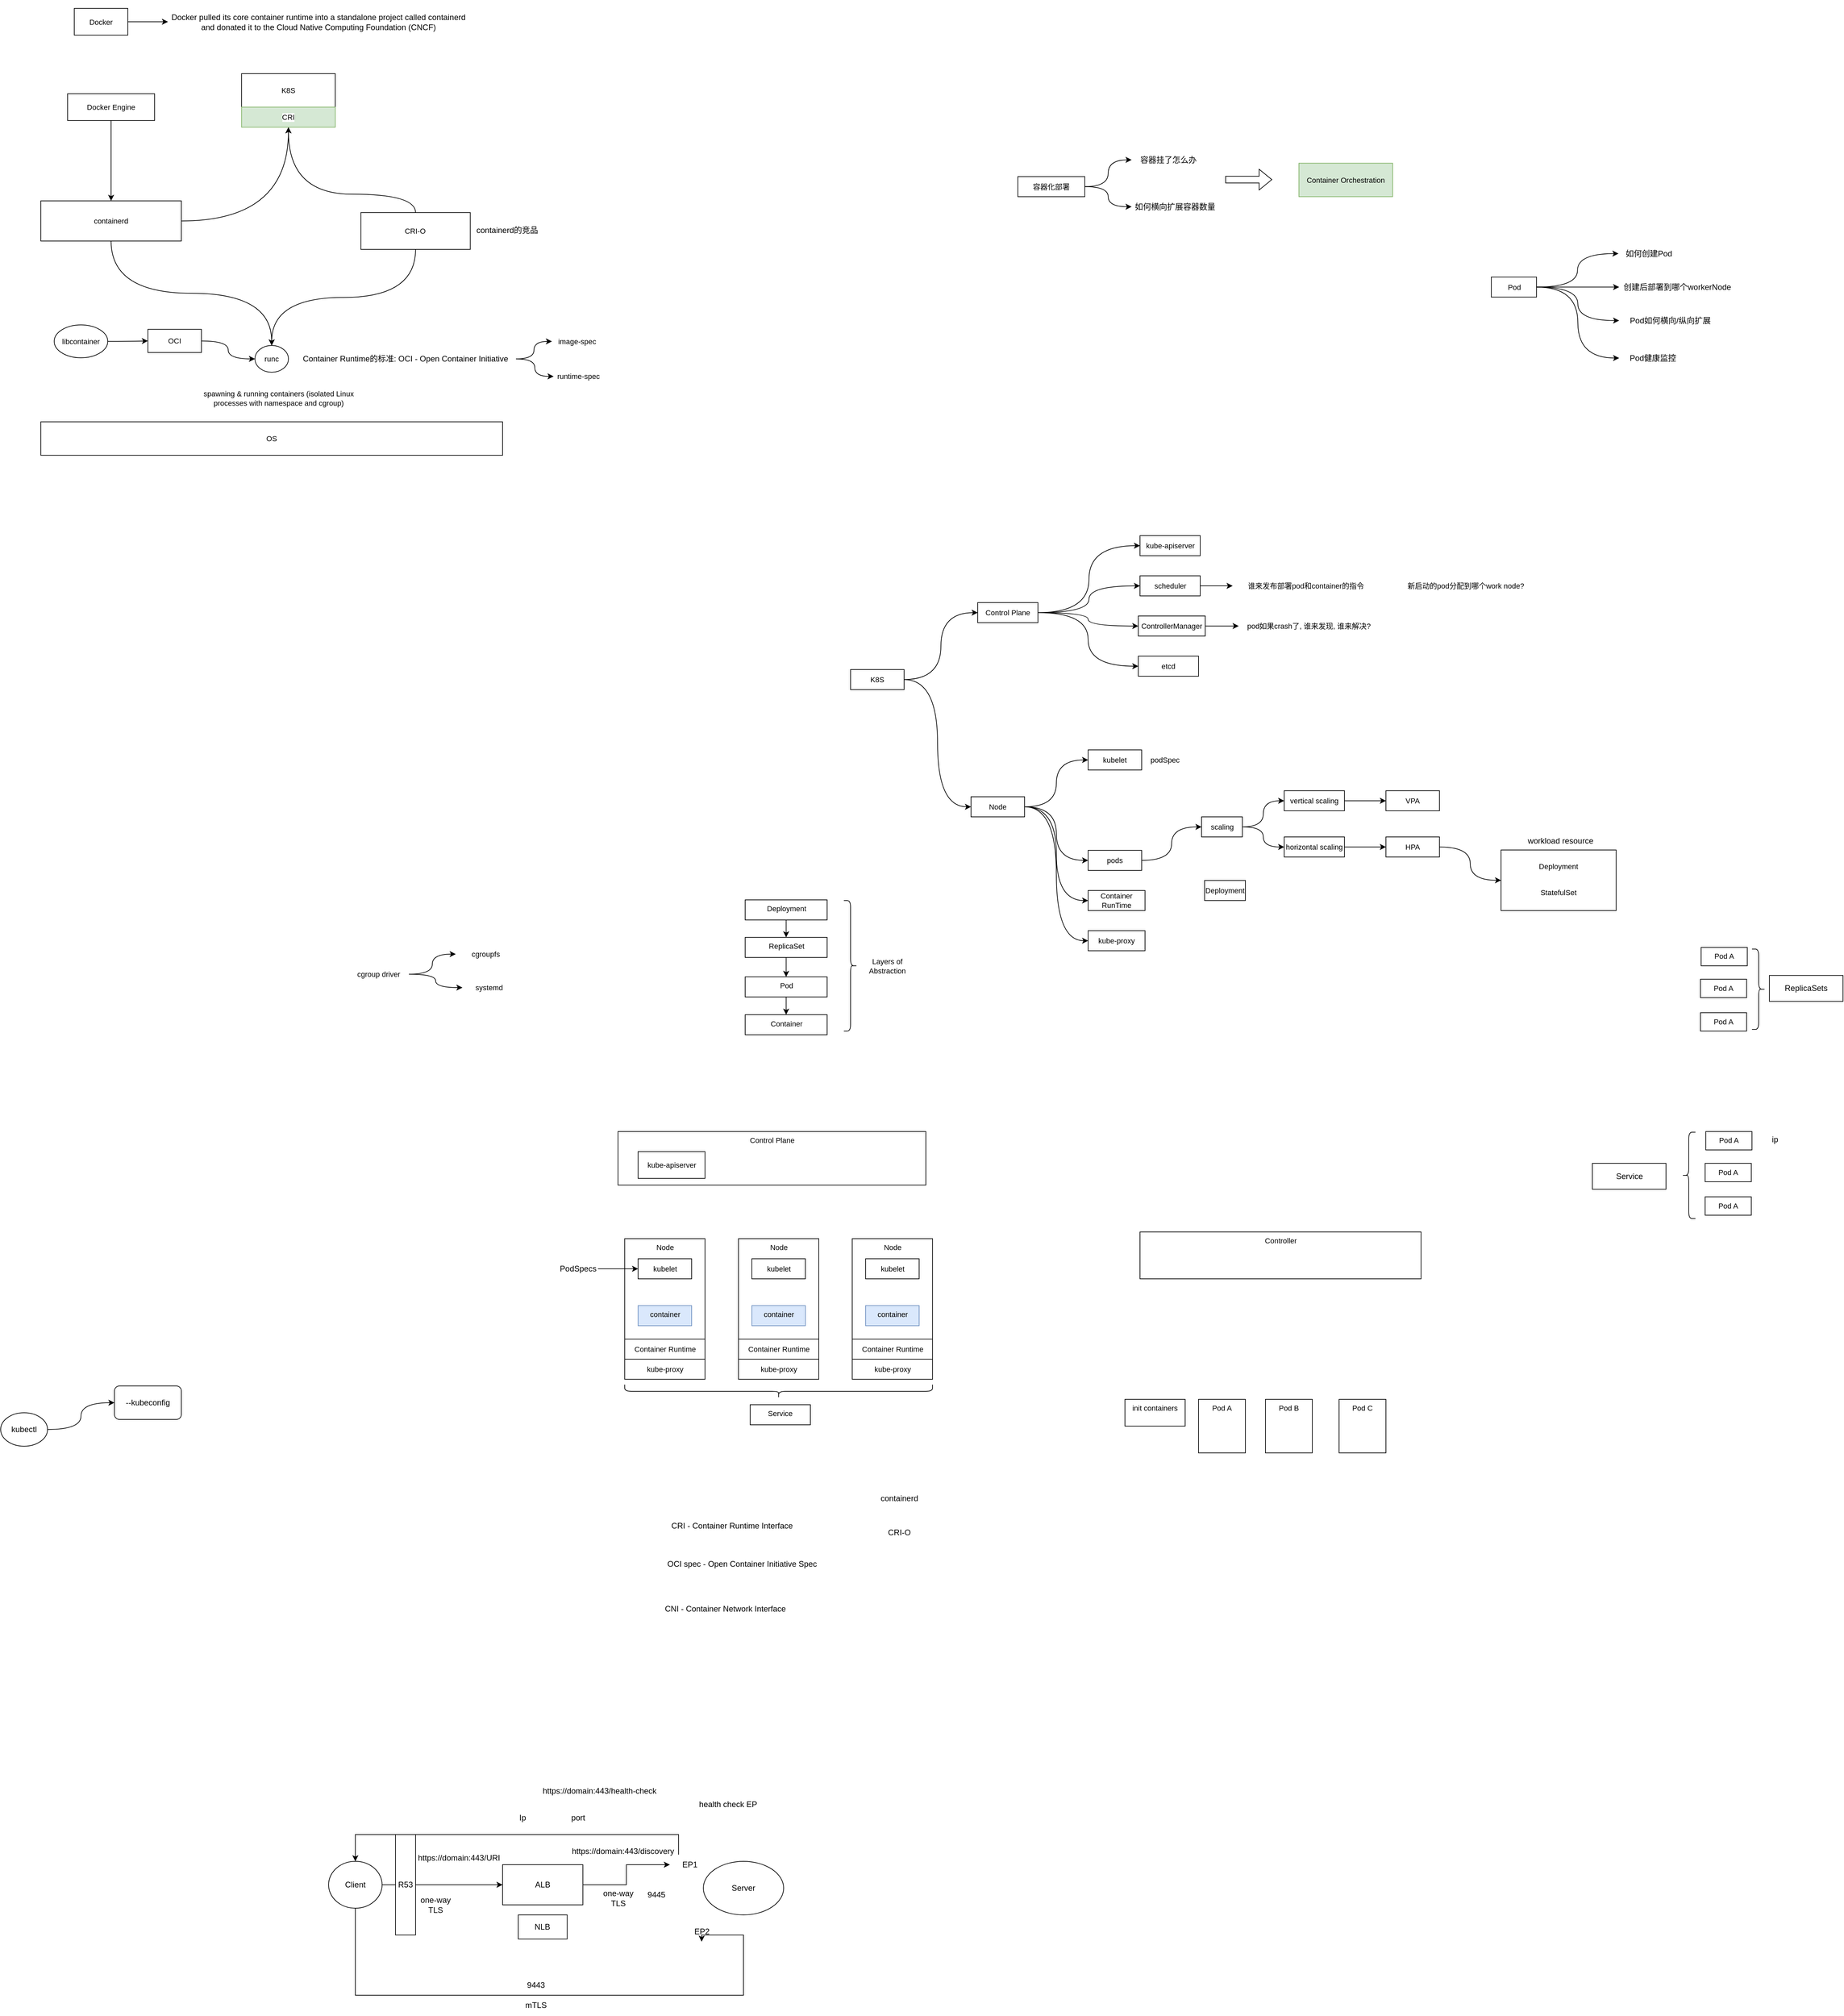 <mxfile version="24.4.3" type="github">
  <diagram name="Page-1" id="AK-chcKiaeIvA2-BQHq4">
    <mxGraphModel dx="2069" dy="3123" grid="1" gridSize="10" guides="1" tooltips="1" connect="1" arrows="1" fold="1" page="1" pageScale="1" pageWidth="827" pageHeight="1169" math="0" shadow="0">
      <root>
        <mxCell id="0" />
        <mxCell id="1" parent="0" />
        <mxCell id="nzS7jhB4_X8ucjwfTYl9-30" value="" style="rounded=0;whiteSpace=wrap;html=1;" parent="1" vertex="1">
          <mxGeometry x="1482" y="99.5" width="172" height="90.5" as="geometry" />
        </mxCell>
        <mxCell id="qf9HLW5Rsi24P6biFxiw-1" value="Control Plane" style="rounded=0;whiteSpace=wrap;html=1;fontSize=11;verticalAlign=top;" parent="1" vertex="1">
          <mxGeometry x="162.5" y="520" width="460" height="80" as="geometry" />
        </mxCell>
        <mxCell id="qf9HLW5Rsi24P6biFxiw-2" value="Node" style="rounded=0;whiteSpace=wrap;html=1;verticalAlign=top;fontSize=11;" parent="1" vertex="1">
          <mxGeometry x="172.5" y="680" width="120" height="180" as="geometry" />
        </mxCell>
        <mxCell id="qf9HLW5Rsi24P6biFxiw-3" value="Node" style="rounded=0;whiteSpace=wrap;html=1;verticalAlign=top;fontSize=11;" parent="1" vertex="1">
          <mxGeometry x="342.5" y="680" width="120" height="180" as="geometry" />
        </mxCell>
        <mxCell id="qf9HLW5Rsi24P6biFxiw-4" value="Node" style="rounded=0;whiteSpace=wrap;html=1;verticalAlign=top;fontSize=11;" parent="1" vertex="1">
          <mxGeometry x="512.5" y="680" width="120" height="180" as="geometry" />
        </mxCell>
        <mxCell id="qf9HLW5Rsi24P6biFxiw-6" value="kubelet" style="rounded=0;whiteSpace=wrap;html=1;fontSize=11;" parent="1" vertex="1">
          <mxGeometry x="362.5" y="710" width="80" height="30" as="geometry" />
        </mxCell>
        <mxCell id="qf9HLW5Rsi24P6biFxiw-7" value="kubelet" style="rounded=0;whiteSpace=wrap;html=1;fontSize=11;" parent="1" vertex="1">
          <mxGeometry x="192.5" y="710" width="80" height="30" as="geometry" />
        </mxCell>
        <mxCell id="qf9HLW5Rsi24P6biFxiw-8" value="kubelet" style="rounded=0;whiteSpace=wrap;html=1;fontSize=11;" parent="1" vertex="1">
          <mxGeometry x="532.5" y="710" width="80" height="30" as="geometry" />
        </mxCell>
        <mxCell id="qf9HLW5Rsi24P6biFxiw-9" value="Container Runtime" style="rounded=0;whiteSpace=wrap;html=1;fontSize=11;" parent="1" vertex="1">
          <mxGeometry x="172.5" y="830" width="120" height="30" as="geometry" />
        </mxCell>
        <mxCell id="qf9HLW5Rsi24P6biFxiw-10" value="Container Runtime" style="rounded=0;whiteSpace=wrap;html=1;fontSize=11;" parent="1" vertex="1">
          <mxGeometry x="342.5" y="830" width="120" height="30" as="geometry" />
        </mxCell>
        <mxCell id="qf9HLW5Rsi24P6biFxiw-11" value="Container Runtime" style="rounded=0;whiteSpace=wrap;html=1;fontSize=11;" parent="1" vertex="1">
          <mxGeometry x="512.5" y="830" width="120" height="30" as="geometry" />
        </mxCell>
        <mxCell id="qf9HLW5Rsi24P6biFxiw-12" value="kube-proxy" style="rounded=0;whiteSpace=wrap;html=1;fontSize=11;" parent="1" vertex="1">
          <mxGeometry x="172.5" y="860" width="120" height="30" as="geometry" />
        </mxCell>
        <mxCell id="an2eaPxPIKIlCE3A4yRe-1" value="Pod A" style="rounded=0;whiteSpace=wrap;html=1;verticalAlign=top;fontSize=11;" parent="1" vertex="1">
          <mxGeometry x="1030" y="920" width="70" height="80" as="geometry" />
        </mxCell>
        <mxCell id="an2eaPxPIKIlCE3A4yRe-2" value="kube-apiserver" style="rounded=0;whiteSpace=wrap;html=1;verticalAlign=middle;fontSize=11;" parent="1" vertex="1">
          <mxGeometry x="192.5" y="550" width="100" height="40" as="geometry" />
        </mxCell>
        <mxCell id="an2eaPxPIKIlCE3A4yRe-4" style="edgeStyle=orthogonalEdgeStyle;rounded=0;orthogonalLoop=1;jettySize=auto;html=1;" parent="1" source="an2eaPxPIKIlCE3A4yRe-3" target="qf9HLW5Rsi24P6biFxiw-7" edge="1">
          <mxGeometry relative="1" as="geometry" />
        </mxCell>
        <mxCell id="an2eaPxPIKIlCE3A4yRe-3" value="PodSpecs" style="text;html=1;strokeColor=none;fillColor=none;align=center;verticalAlign=middle;whiteSpace=wrap;rounded=0;" parent="1" vertex="1">
          <mxGeometry x="72.5" y="710" width="60" height="30" as="geometry" />
        </mxCell>
        <mxCell id="an2eaPxPIKIlCE3A4yRe-5" value="kube-proxy" style="rounded=0;whiteSpace=wrap;html=1;fontSize=11;" parent="1" vertex="1">
          <mxGeometry x="342.5" y="860" width="120" height="30" as="geometry" />
        </mxCell>
        <mxCell id="an2eaPxPIKIlCE3A4yRe-6" value="kube-proxy" style="rounded=0;whiteSpace=wrap;html=1;fontSize=11;" parent="1" vertex="1">
          <mxGeometry x="512.5" y="860" width="120" height="30" as="geometry" />
        </mxCell>
        <mxCell id="an2eaPxPIKIlCE3A4yRe-7" value="Pod B" style="rounded=0;whiteSpace=wrap;html=1;verticalAlign=top;fontSize=11;" parent="1" vertex="1">
          <mxGeometry x="1130" y="920" width="70" height="80" as="geometry" />
        </mxCell>
        <mxCell id="an2eaPxPIKIlCE3A4yRe-8" value="Pod C" style="rounded=0;whiteSpace=wrap;html=1;verticalAlign=top;fontSize=11;" parent="1" vertex="1">
          <mxGeometry x="1240" y="920" width="70" height="80" as="geometry" />
        </mxCell>
        <mxCell id="an2eaPxPIKIlCE3A4yRe-9" value="Controller" style="rounded=0;whiteSpace=wrap;html=1;fontSize=11;verticalAlign=top;" parent="1" vertex="1">
          <mxGeometry x="942.5" y="670" width="420" height="70" as="geometry" />
        </mxCell>
        <mxCell id="an2eaPxPIKIlCE3A4yRe-10" value="init containers" style="rounded=0;whiteSpace=wrap;html=1;verticalAlign=top;fontSize=11;" parent="1" vertex="1">
          <mxGeometry x="920" y="920" width="90" height="40" as="geometry" />
        </mxCell>
        <mxCell id="Rm5pHpjm9QW5DBmvsUhB-1" value="container" style="rounded=0;whiteSpace=wrap;html=1;verticalAlign=top;fontSize=11;fillColor=#dae8fc;strokeColor=#6c8ebf;" parent="1" vertex="1">
          <mxGeometry x="192.5" y="780" width="80" height="30" as="geometry" />
        </mxCell>
        <mxCell id="Rm5pHpjm9QW5DBmvsUhB-2" value="container" style="rounded=0;whiteSpace=wrap;html=1;verticalAlign=top;fontSize=11;fillColor=#dae8fc;strokeColor=#6c8ebf;" parent="1" vertex="1">
          <mxGeometry x="362.5" y="780" width="80" height="30" as="geometry" />
        </mxCell>
        <mxCell id="Rm5pHpjm9QW5DBmvsUhB-3" value="container" style="rounded=0;whiteSpace=wrap;html=1;verticalAlign=top;fontSize=11;fillColor=#dae8fc;strokeColor=#6c8ebf;" parent="1" vertex="1">
          <mxGeometry x="532.5" y="780" width="80" height="30" as="geometry" />
        </mxCell>
        <mxCell id="Rm5pHpjm9QW5DBmvsUhB-4" value="CRI - Container Runtime Interface" style="text;html=1;strokeColor=none;fillColor=none;align=center;verticalAlign=middle;whiteSpace=wrap;rounded=0;" parent="1" vertex="1">
          <mxGeometry x="232.5" y="1086" width="200" height="45" as="geometry" />
        </mxCell>
        <mxCell id="Rm5pHpjm9QW5DBmvsUhB-5" value="CNI - Container Network Interface" style="text;html=1;strokeColor=none;fillColor=none;align=center;verticalAlign=middle;whiteSpace=wrap;rounded=0;" parent="1" vertex="1">
          <mxGeometry x="222.5" y="1210" width="200" height="45" as="geometry" />
        </mxCell>
        <mxCell id="Rm5pHpjm9QW5DBmvsUhB-7" value="OCI spec - Open Container Initiative Spec" style="text;html=1;strokeColor=none;fillColor=none;align=center;verticalAlign=middle;whiteSpace=wrap;rounded=0;" parent="1" vertex="1">
          <mxGeometry x="222.5" y="1151" width="250" height="30" as="geometry" />
        </mxCell>
        <mxCell id="Rm5pHpjm9QW5DBmvsUhB-8" value="CRI-O" style="text;html=1;strokeColor=none;fillColor=none;align=center;verticalAlign=middle;whiteSpace=wrap;rounded=0;" parent="1" vertex="1">
          <mxGeometry x="542.5" y="1101" width="80" height="35.5" as="geometry" />
        </mxCell>
        <mxCell id="Rm5pHpjm9QW5DBmvsUhB-9" value="containerd" style="text;html=1;strokeColor=none;fillColor=none;align=center;verticalAlign=middle;whiteSpace=wrap;rounded=0;" parent="1" vertex="1">
          <mxGeometry x="542.5" y="1050" width="80" height="35.5" as="geometry" />
        </mxCell>
        <mxCell id="njnLBCU6WLq5v7DGbRTA-6" style="edgeStyle=orthogonalEdgeStyle;rounded=0;orthogonalLoop=1;jettySize=auto;html=1;entryX=0;entryY=0.5;entryDx=0;entryDy=0;curved=1;fontSize=11;" parent="1" source="njnLBCU6WLq5v7DGbRTA-1" target="njnLBCU6WLq5v7DGbRTA-2" edge="1">
          <mxGeometry relative="1" as="geometry" />
        </mxCell>
        <mxCell id="njnLBCU6WLq5v7DGbRTA-7" style="edgeStyle=orthogonalEdgeStyle;shape=connector;curved=1;rounded=0;orthogonalLoop=1;jettySize=auto;html=1;entryX=0;entryY=0.5;entryDx=0;entryDy=0;labelBackgroundColor=default;strokeColor=default;align=center;verticalAlign=middle;fontFamily=Helvetica;fontSize=11;fontColor=default;endArrow=classic;" parent="1" source="njnLBCU6WLq5v7DGbRTA-1" target="njnLBCU6WLq5v7DGbRTA-3" edge="1">
          <mxGeometry relative="1" as="geometry" />
        </mxCell>
        <mxCell id="njnLBCU6WLq5v7DGbRTA-1" value="K8S" style="rounded=0;whiteSpace=wrap;html=1;verticalAlign=middle;fontSize=11;" parent="1" vertex="1">
          <mxGeometry x="510" y="-170" width="80" height="30" as="geometry" />
        </mxCell>
        <mxCell id="xQzBrzd0JkMFn1JmZiKZ-6" style="edgeStyle=orthogonalEdgeStyle;rounded=0;orthogonalLoop=1;jettySize=auto;html=1;entryX=0;entryY=0.5;entryDx=0;entryDy=0;curved=1;fontSize=11;" parent="1" source="njnLBCU6WLq5v7DGbRTA-2" target="xQzBrzd0JkMFn1JmZiKZ-5" edge="1">
          <mxGeometry relative="1" as="geometry" />
        </mxCell>
        <mxCell id="njnLBCU6WLq5v7DGbRTA-2" value="Control Plane" style="rounded=0;whiteSpace=wrap;html=1;fontSize=11;verticalAlign=middle;" parent="1" vertex="1">
          <mxGeometry x="700" y="-270" width="90" height="30" as="geometry" />
        </mxCell>
        <mxCell id="njnLBCU6WLq5v7DGbRTA-10" style="edgeStyle=orthogonalEdgeStyle;shape=connector;curved=1;rounded=0;orthogonalLoop=1;jettySize=auto;html=1;entryX=0;entryY=0.5;entryDx=0;entryDy=0;labelBackgroundColor=default;strokeColor=default;align=center;verticalAlign=middle;fontFamily=Helvetica;fontSize=11;fontColor=default;endArrow=classic;" parent="1" source="njnLBCU6WLq5v7DGbRTA-3" target="njnLBCU6WLq5v7DGbRTA-4" edge="1">
          <mxGeometry relative="1" as="geometry" />
        </mxCell>
        <mxCell id="njnLBCU6WLq5v7DGbRTA-11" style="edgeStyle=orthogonalEdgeStyle;shape=connector;curved=1;rounded=0;orthogonalLoop=1;jettySize=auto;html=1;entryX=0;entryY=0.5;entryDx=0;entryDy=0;labelBackgroundColor=default;strokeColor=default;align=center;verticalAlign=middle;fontFamily=Helvetica;fontSize=11;fontColor=default;endArrow=classic;" parent="1" source="njnLBCU6WLq5v7DGbRTA-3" target="njnLBCU6WLq5v7DGbRTA-9" edge="1">
          <mxGeometry relative="1" as="geometry" />
        </mxCell>
        <mxCell id="VJSqi0sLNEn4OwbpJoOm-22" style="edgeStyle=orthogonalEdgeStyle;shape=connector;curved=1;rounded=0;orthogonalLoop=1;jettySize=auto;html=1;entryX=0;entryY=0.5;entryDx=0;entryDy=0;labelBackgroundColor=default;strokeColor=default;align=center;verticalAlign=middle;fontFamily=Helvetica;fontSize=11;fontColor=default;endArrow=classic;" parent="1" source="njnLBCU6WLq5v7DGbRTA-3" target="VJSqi0sLNEn4OwbpJoOm-21" edge="1">
          <mxGeometry relative="1" as="geometry" />
        </mxCell>
        <mxCell id="ztNHGV2JsaP_zOsmJy3T-2" style="edgeStyle=orthogonalEdgeStyle;rounded=0;orthogonalLoop=1;jettySize=auto;html=1;entryX=0;entryY=0.5;entryDx=0;entryDy=0;curved=1;fontSize=11;" parent="1" source="njnLBCU6WLq5v7DGbRTA-3" target="ztNHGV2JsaP_zOsmJy3T-1" edge="1">
          <mxGeometry relative="1" as="geometry" />
        </mxCell>
        <mxCell id="njnLBCU6WLq5v7DGbRTA-3" value="Node" style="rounded=0;whiteSpace=wrap;html=1;fontSize=11;verticalAlign=middle;" parent="1" vertex="1">
          <mxGeometry x="690" y="20" width="80" height="30" as="geometry" />
        </mxCell>
        <mxCell id="njnLBCU6WLq5v7DGbRTA-4" value="kubelet" style="rounded=0;whiteSpace=wrap;html=1;fontSize=11;" parent="1" vertex="1">
          <mxGeometry x="865" y="-50" width="80" height="30" as="geometry" />
        </mxCell>
        <mxCell id="njnLBCU6WLq5v7DGbRTA-5" style="edgeStyle=orthogonalEdgeStyle;rounded=0;orthogonalLoop=1;jettySize=auto;html=1;exitX=0.5;exitY=1;exitDx=0;exitDy=0;fontSize=11;" parent="1" source="njnLBCU6WLq5v7DGbRTA-3" target="njnLBCU6WLq5v7DGbRTA-3" edge="1">
          <mxGeometry relative="1" as="geometry" />
        </mxCell>
        <mxCell id="njnLBCU6WLq5v7DGbRTA-9" value="kube-proxy" style="rounded=0;whiteSpace=wrap;html=1;fontSize=11;" parent="1" vertex="1">
          <mxGeometry x="865" y="220" width="85" height="30" as="geometry" />
        </mxCell>
        <mxCell id="VJSqi0sLNEn4OwbpJoOm-18" style="edgeStyle=orthogonalEdgeStyle;shape=connector;curved=1;rounded=0;orthogonalLoop=1;jettySize=auto;html=1;entryX=0;entryY=0.5;entryDx=0;entryDy=0;labelBackgroundColor=default;strokeColor=default;align=center;verticalAlign=middle;fontFamily=Helvetica;fontSize=11;fontColor=default;endArrow=classic;exitX=1;exitY=0.5;exitDx=0;exitDy=0;" parent="1" source="njnLBCU6WLq5v7DGbRTA-2" target="VJSqi0sLNEn4OwbpJoOm-15" edge="1">
          <mxGeometry relative="1" as="geometry">
            <mxPoint x="945" y="-295" as="sourcePoint" />
          </mxGeometry>
        </mxCell>
        <mxCell id="VJSqi0sLNEn4OwbpJoOm-19" style="edgeStyle=orthogonalEdgeStyle;shape=connector;curved=1;rounded=0;orthogonalLoop=1;jettySize=auto;html=1;labelBackgroundColor=default;strokeColor=default;align=center;verticalAlign=middle;fontFamily=Helvetica;fontSize=11;fontColor=default;endArrow=classic;exitX=1;exitY=0.5;exitDx=0;exitDy=0;" parent="1" source="njnLBCU6WLq5v7DGbRTA-2" target="VJSqi0sLNEn4OwbpJoOm-17" edge="1">
          <mxGeometry relative="1" as="geometry">
            <mxPoint x="945" y="-295" as="sourcePoint" />
          </mxGeometry>
        </mxCell>
        <mxCell id="VJSqi0sLNEn4OwbpJoOm-20" style="edgeStyle=orthogonalEdgeStyle;shape=connector;curved=1;rounded=0;orthogonalLoop=1;jettySize=auto;html=1;entryX=0;entryY=0.5;entryDx=0;entryDy=0;labelBackgroundColor=default;strokeColor=default;align=center;verticalAlign=middle;fontFamily=Helvetica;fontSize=11;fontColor=default;endArrow=classic;exitX=1;exitY=0.5;exitDx=0;exitDy=0;" parent="1" source="njnLBCU6WLq5v7DGbRTA-2" target="VJSqi0sLNEn4OwbpJoOm-16" edge="1">
          <mxGeometry relative="1" as="geometry">
            <mxPoint x="945" y="-295" as="sourcePoint" />
          </mxGeometry>
        </mxCell>
        <mxCell id="VJSqi0sLNEn4OwbpJoOm-7" style="edgeStyle=orthogonalEdgeStyle;rounded=0;orthogonalLoop=1;jettySize=auto;html=1;entryX=0;entryY=0.5;entryDx=0;entryDy=0;curved=1;" parent="1" source="VJSqi0sLNEn4OwbpJoOm-2" target="VJSqi0sLNEn4OwbpJoOm-5" edge="1">
          <mxGeometry relative="1" as="geometry" />
        </mxCell>
        <mxCell id="VJSqi0sLNEn4OwbpJoOm-9" style="edgeStyle=orthogonalEdgeStyle;shape=connector;curved=1;rounded=0;orthogonalLoop=1;jettySize=auto;html=1;labelBackgroundColor=default;strokeColor=default;align=center;verticalAlign=middle;fontFamily=Helvetica;fontSize=11;fontColor=default;endArrow=classic;" parent="1" source="VJSqi0sLNEn4OwbpJoOm-2" target="VJSqi0sLNEn4OwbpJoOm-8" edge="1">
          <mxGeometry relative="1" as="geometry" />
        </mxCell>
        <mxCell id="VJSqi0sLNEn4OwbpJoOm-2" value="容器化部署" style="rounded=0;whiteSpace=wrap;html=1;verticalAlign=middle;fontSize=11;" parent="1" vertex="1">
          <mxGeometry x="760" y="-906.25" width="100" height="30" as="geometry" />
        </mxCell>
        <mxCell id="VJSqi0sLNEn4OwbpJoOm-5" value="容器挂了怎么办" style="text;html=1;strokeColor=none;fillColor=none;align=center;verticalAlign=middle;whiteSpace=wrap;rounded=0;" parent="1" vertex="1">
          <mxGeometry x="930" y="-946.25" width="110" height="30" as="geometry" />
        </mxCell>
        <mxCell id="VJSqi0sLNEn4OwbpJoOm-8" value="如何横向扩展容器数量" style="text;html=1;strokeColor=none;fillColor=none;align=center;verticalAlign=middle;whiteSpace=wrap;rounded=0;" parent="1" vertex="1">
          <mxGeometry x="930" y="-876.25" width="130" height="30" as="geometry" />
        </mxCell>
        <mxCell id="VJSqi0sLNEn4OwbpJoOm-10" value="Container Orchestration" style="rounded=0;whiteSpace=wrap;html=1;verticalAlign=middle;fontSize=11;fillColor=#d5e8d4;strokeColor=#82b366;" parent="1" vertex="1">
          <mxGeometry x="1180" y="-926.25" width="140" height="50" as="geometry" />
        </mxCell>
        <mxCell id="VJSqi0sLNEn4OwbpJoOm-12" value="" style="shape=flexArrow;endArrow=classic;html=1;rounded=0;labelBackgroundColor=default;strokeColor=default;align=center;verticalAlign=middle;fontFamily=Helvetica;fontSize=11;fontColor=default;curved=1;" parent="1" edge="1">
          <mxGeometry width="50" height="50" relative="1" as="geometry">
            <mxPoint x="1070" y="-901.75" as="sourcePoint" />
            <mxPoint x="1140" y="-901.75" as="targetPoint" />
          </mxGeometry>
        </mxCell>
        <mxCell id="xQzBrzd0JkMFn1JmZiKZ-8" style="edgeStyle=orthogonalEdgeStyle;rounded=0;orthogonalLoop=1;jettySize=auto;html=1;fontSize=11;" parent="1" source="VJSqi0sLNEn4OwbpJoOm-15" target="xQzBrzd0JkMFn1JmZiKZ-7" edge="1">
          <mxGeometry relative="1" as="geometry" />
        </mxCell>
        <mxCell id="VJSqi0sLNEn4OwbpJoOm-15" value="scheduler" style="rounded=0;whiteSpace=wrap;html=1;verticalAlign=middle;fontSize=11;" parent="1" vertex="1">
          <mxGeometry x="942.5" y="-310" width="90" height="30" as="geometry" />
        </mxCell>
        <mxCell id="VJSqi0sLNEn4OwbpJoOm-16" value="etcd" style="rounded=0;whiteSpace=wrap;html=1;verticalAlign=middle;fontSize=11;" parent="1" vertex="1">
          <mxGeometry x="940" y="-190" width="90" height="30" as="geometry" />
        </mxCell>
        <mxCell id="xQzBrzd0JkMFn1JmZiKZ-3" style="edgeStyle=orthogonalEdgeStyle;rounded=0;orthogonalLoop=1;jettySize=auto;html=1;fontSize=11;" parent="1" source="VJSqi0sLNEn4OwbpJoOm-17" target="xQzBrzd0JkMFn1JmZiKZ-2" edge="1">
          <mxGeometry relative="1" as="geometry" />
        </mxCell>
        <mxCell id="VJSqi0sLNEn4OwbpJoOm-17" value="ControllerManager" style="rounded=0;whiteSpace=wrap;html=1;verticalAlign=middle;fontSize=11;" parent="1" vertex="1">
          <mxGeometry x="940" y="-250" width="100" height="30" as="geometry" />
        </mxCell>
        <mxCell id="nzS7jhB4_X8ucjwfTYl9-33" style="edgeStyle=orthogonalEdgeStyle;rounded=0;orthogonalLoop=1;jettySize=auto;html=1;entryX=0;entryY=0.5;entryDx=0;entryDy=0;curved=1;" parent="1" source="VJSqi0sLNEn4OwbpJoOm-21" target="nzS7jhB4_X8ucjwfTYl9-32" edge="1">
          <mxGeometry relative="1" as="geometry" />
        </mxCell>
        <mxCell id="VJSqi0sLNEn4OwbpJoOm-21" value="pods" style="rounded=0;whiteSpace=wrap;html=1;fontSize=11;" parent="1" vertex="1">
          <mxGeometry x="865" y="100" width="80" height="30" as="geometry" />
        </mxCell>
        <mxCell id="ztNHGV2JsaP_zOsmJy3T-1" value="Container RunTime" style="rounded=0;whiteSpace=wrap;html=1;fontSize=11;" parent="1" vertex="1">
          <mxGeometry x="865" y="160" width="85" height="30" as="geometry" />
        </mxCell>
        <mxCell id="ztNHGV2JsaP_zOsmJy3T-8" style="edgeStyle=orthogonalEdgeStyle;shape=connector;curved=1;rounded=0;orthogonalLoop=1;jettySize=auto;html=1;labelBackgroundColor=default;strokeColor=default;align=center;verticalAlign=middle;fontFamily=Helvetica;fontSize=11;fontColor=default;endArrow=classic;" parent="1" source="ztNHGV2JsaP_zOsmJy3T-4" target="ztNHGV2JsaP_zOsmJy3T-6" edge="1">
          <mxGeometry relative="1" as="geometry" />
        </mxCell>
        <mxCell id="ztNHGV2JsaP_zOsmJy3T-9" style="edgeStyle=orthogonalEdgeStyle;shape=connector;curved=1;rounded=0;orthogonalLoop=1;jettySize=auto;html=1;labelBackgroundColor=default;strokeColor=default;align=center;verticalAlign=middle;fontFamily=Helvetica;fontSize=11;fontColor=default;endArrow=classic;" parent="1" source="ztNHGV2JsaP_zOsmJy3T-4" target="ztNHGV2JsaP_zOsmJy3T-7" edge="1">
          <mxGeometry relative="1" as="geometry" />
        </mxCell>
        <mxCell id="ztNHGV2JsaP_zOsmJy3T-4" value="cgroup driver" style="text;html=1;strokeColor=none;fillColor=none;align=center;verticalAlign=middle;whiteSpace=wrap;rounded=0;fontSize=11;fontFamily=Helvetica;fontColor=default;" parent="1" vertex="1">
          <mxGeometry x="-240" y="270" width="90" height="30" as="geometry" />
        </mxCell>
        <mxCell id="ztNHGV2JsaP_zOsmJy3T-6" value="cgroupfs" style="text;html=1;strokeColor=none;fillColor=none;align=center;verticalAlign=middle;whiteSpace=wrap;rounded=0;fontSize=11;fontFamily=Helvetica;fontColor=default;" parent="1" vertex="1">
          <mxGeometry x="-80" y="240" width="90" height="30" as="geometry" />
        </mxCell>
        <mxCell id="ztNHGV2JsaP_zOsmJy3T-7" value="systemd" style="text;html=1;strokeColor=none;fillColor=none;align=center;verticalAlign=middle;whiteSpace=wrap;rounded=0;fontSize=11;fontFamily=Helvetica;fontColor=default;" parent="1" vertex="1">
          <mxGeometry x="-70" y="290" width="80" height="30" as="geometry" />
        </mxCell>
        <mxCell id="xQzBrzd0JkMFn1JmZiKZ-1" value="" style="shape=image;verticalLabelPosition=bottom;labelBackgroundColor=default;verticalAlign=top;aspect=fixed;imageAspect=0;image=https://kubernetes.io/images/docs/kubernetes-cluster-architecture.svg;" parent="1" vertex="1">
          <mxGeometry x="-311.38" y="-350.73" width="733.88" height="461.73" as="geometry" />
        </mxCell>
        <mxCell id="xQzBrzd0JkMFn1JmZiKZ-2" value="pod如果crash了, 谁来发现, 谁来解决?" style="text;html=1;align=center;verticalAlign=middle;whiteSpace=wrap;rounded=0;fontSize=11;" parent="1" vertex="1">
          <mxGeometry x="1090" y="-252.5" width="210" height="35" as="geometry" />
        </mxCell>
        <mxCell id="xQzBrzd0JkMFn1JmZiKZ-5" value="kube-apiserver" style="rounded=0;whiteSpace=wrap;html=1;verticalAlign=middle;fontSize=11;" parent="1" vertex="1">
          <mxGeometry x="942.5" y="-370" width="90" height="30" as="geometry" />
        </mxCell>
        <mxCell id="xQzBrzd0JkMFn1JmZiKZ-7" value="谁来发布部署pod和container的指令" style="text;html=1;align=center;verticalAlign=middle;whiteSpace=wrap;rounded=0;fontSize=11;" parent="1" vertex="1">
          <mxGeometry x="1081" y="-310" width="219" height="30" as="geometry" />
        </mxCell>
        <mxCell id="xQzBrzd0JkMFn1JmZiKZ-10" value="podSpec" style="text;html=1;align=center;verticalAlign=middle;whiteSpace=wrap;rounded=0;fontSize=11;" parent="1" vertex="1">
          <mxGeometry x="945" y="-47.5" width="70" height="25" as="geometry" />
        </mxCell>
        <mxCell id="xQzBrzd0JkMFn1JmZiKZ-11" value="新启动的pod分配到哪个work node?" style="text;html=1;align=center;verticalAlign=middle;whiteSpace=wrap;rounded=0;fontSize=11;" parent="1" vertex="1">
          <mxGeometry x="1320" y="-310" width="219" height="30" as="geometry" />
        </mxCell>
        <mxCell id="xQzBrzd0JkMFn1JmZiKZ-12" value="" style="shape=curlyBracket;whiteSpace=wrap;html=1;rounded=1;flipH=1;labelPosition=right;verticalLabelPosition=middle;align=left;verticalAlign=middle;rotation=90;" parent="1" vertex="1">
          <mxGeometry x="392.5" y="678" width="20" height="460" as="geometry" />
        </mxCell>
        <mxCell id="xQzBrzd0JkMFn1JmZiKZ-13" value="Service" style="rounded=0;whiteSpace=wrap;html=1;verticalAlign=top;fontSize=11;" parent="1" vertex="1">
          <mxGeometry x="360" y="928" width="90" height="30" as="geometry" />
        </mxCell>
        <mxCell id="ibrW9BHLdciR5nN6O8FB-1" value="Deployment" style="text;html=1;align=center;verticalAlign=middle;whiteSpace=wrap;rounded=0;fontSize=11;" parent="1" vertex="1">
          <mxGeometry x="1533" y="111" width="70" height="25" as="geometry" />
        </mxCell>
        <mxCell id="ibrW9BHLdciR5nN6O8FB-2" value="ReplicaSets" style="rounded=0;whiteSpace=wrap;html=1;" parent="1" vertex="1">
          <mxGeometry x="1883" y="286.87" width="110" height="38.75" as="geometry" />
        </mxCell>
        <mxCell id="ibrW9BHLdciR5nN6O8FB-3" value="Pod A" style="rounded=0;whiteSpace=wrap;html=1;verticalAlign=top;fontSize=11;" parent="1" vertex="1">
          <mxGeometry x="1781" y="245" width="69" height="27.5" as="geometry" />
        </mxCell>
        <mxCell id="ibrW9BHLdciR5nN6O8FB-4" value="Pod A" style="rounded=0;whiteSpace=wrap;html=1;verticalAlign=top;fontSize=11;" parent="1" vertex="1">
          <mxGeometry x="1780" y="292.5" width="69" height="27.5" as="geometry" />
        </mxCell>
        <mxCell id="ibrW9BHLdciR5nN6O8FB-5" value="Pod A" style="rounded=0;whiteSpace=wrap;html=1;verticalAlign=top;fontSize=11;" parent="1" vertex="1">
          <mxGeometry x="1780" y="342.5" width="69" height="27.5" as="geometry" />
        </mxCell>
        <mxCell id="ibrW9BHLdciR5nN6O8FB-7" value="" style="shape=curlyBracket;whiteSpace=wrap;html=1;rounded=1;flipH=1;labelPosition=right;verticalLabelPosition=middle;align=left;verticalAlign=middle;" parent="1" vertex="1">
          <mxGeometry x="1857" y="247.5" width="20" height="120" as="geometry" />
        </mxCell>
        <mxCell id="nzS7jhB4_X8ucjwfTYl9-7" style="edgeStyle=orthogonalEdgeStyle;rounded=0;orthogonalLoop=1;jettySize=auto;html=1;" parent="1" source="nzS7jhB4_X8ucjwfTYl9-1" target="nzS7jhB4_X8ucjwfTYl9-2" edge="1">
          <mxGeometry relative="1" as="geometry" />
        </mxCell>
        <mxCell id="nzS7jhB4_X8ucjwfTYl9-11" style="edgeStyle=orthogonalEdgeStyle;rounded=0;orthogonalLoop=1;jettySize=auto;html=1;entryX=0.5;entryY=1;entryDx=0;entryDy=0;" parent="1" source="nzS7jhB4_X8ucjwfTYl9-1" target="nzS7jhB4_X8ucjwfTYl9-5" edge="1">
          <mxGeometry relative="1" as="geometry">
            <mxPoint x="340" y="1700" as="targetPoint" />
            <Array as="points">
              <mxPoint x="-230" y="1810" />
              <mxPoint x="350" y="1810" />
              <mxPoint x="350" y="1720" />
              <mxPoint x="288" y="1720" />
            </Array>
          </mxGeometry>
        </mxCell>
        <mxCell id="nzS7jhB4_X8ucjwfTYl9-1" value="Client" style="ellipse;whiteSpace=wrap;html=1;" parent="1" vertex="1">
          <mxGeometry x="-270" y="1610" width="80" height="70" as="geometry" />
        </mxCell>
        <mxCell id="nzS7jhB4_X8ucjwfTYl9-8" style="edgeStyle=orthogonalEdgeStyle;rounded=0;orthogonalLoop=1;jettySize=auto;html=1;" parent="1" source="nzS7jhB4_X8ucjwfTYl9-2" target="nzS7jhB4_X8ucjwfTYl9-4" edge="1">
          <mxGeometry relative="1" as="geometry" />
        </mxCell>
        <mxCell id="nzS7jhB4_X8ucjwfTYl9-2" value="ALB" style="rounded=0;whiteSpace=wrap;html=1;" parent="1" vertex="1">
          <mxGeometry x="-10" y="1615" width="120" height="60" as="geometry" />
        </mxCell>
        <mxCell id="nzS7jhB4_X8ucjwfTYl9-3" value="Server" style="ellipse;whiteSpace=wrap;html=1;" parent="1" vertex="1">
          <mxGeometry x="290" y="1610" width="120" height="80" as="geometry" />
        </mxCell>
        <mxCell id="nzS7jhB4_X8ucjwfTYl9-9" style="edgeStyle=orthogonalEdgeStyle;rounded=0;orthogonalLoop=1;jettySize=auto;html=1;entryX=0.5;entryY=0;entryDx=0;entryDy=0;" parent="1" source="nzS7jhB4_X8ucjwfTYl9-4" target="nzS7jhB4_X8ucjwfTYl9-1" edge="1">
          <mxGeometry relative="1" as="geometry">
            <Array as="points">
              <mxPoint x="253" y="1570" />
              <mxPoint x="-230" y="1570" />
            </Array>
          </mxGeometry>
        </mxCell>
        <mxCell id="nzS7jhB4_X8ucjwfTYl9-4" value="EP1" style="text;html=1;align=center;verticalAlign=middle;whiteSpace=wrap;rounded=0;" parent="1" vertex="1">
          <mxGeometry x="240" y="1600" width="60" height="30" as="geometry" />
        </mxCell>
        <mxCell id="nzS7jhB4_X8ucjwfTYl9-5" value="EP2" style="text;html=1;align=center;verticalAlign=middle;whiteSpace=wrap;rounded=0;" parent="1" vertex="1">
          <mxGeometry x="257.5" y="1700" width="60" height="30" as="geometry" />
        </mxCell>
        <mxCell id="nzS7jhB4_X8ucjwfTYl9-10" value="Ip" style="text;html=1;align=center;verticalAlign=middle;whiteSpace=wrap;rounded=0;" parent="1" vertex="1">
          <mxGeometry x="-10" y="1530" width="60" height="30" as="geometry" />
        </mxCell>
        <mxCell id="nzS7jhB4_X8ucjwfTYl9-12" value="one-way TLS" style="text;html=1;align=center;verticalAlign=middle;whiteSpace=wrap;rounded=0;" parent="1" vertex="1">
          <mxGeometry x="-140" y="1660" width="60" height="30" as="geometry" />
        </mxCell>
        <mxCell id="nzS7jhB4_X8ucjwfTYl9-13" value="mTLS" style="text;html=1;align=center;verticalAlign=middle;whiteSpace=wrap;rounded=0;" parent="1" vertex="1">
          <mxGeometry x="10" y="1810" width="60" height="30" as="geometry" />
        </mxCell>
        <mxCell id="nzS7jhB4_X8ucjwfTYl9-14" value="NLB" style="rounded=0;whiteSpace=wrap;html=1;" parent="1" vertex="1">
          <mxGeometry x="13.47" y="1690" width="73.06" height="36" as="geometry" />
        </mxCell>
        <mxCell id="nzS7jhB4_X8ucjwfTYl9-15" value="health check EP" style="text;html=1;align=center;verticalAlign=middle;whiteSpace=wrap;rounded=0;" parent="1" vertex="1">
          <mxGeometry x="272.5" y="1510" width="107.5" height="30" as="geometry" />
        </mxCell>
        <mxCell id="nzS7jhB4_X8ucjwfTYl9-16" value="https://domain:443/URI" style="text;html=1;align=center;verticalAlign=middle;whiteSpace=wrap;rounded=0;" parent="1" vertex="1">
          <mxGeometry x="-180" y="1590" width="210" height="30" as="geometry" />
        </mxCell>
        <mxCell id="nzS7jhB4_X8ucjwfTYl9-17" value="R53" style="rounded=0;whiteSpace=wrap;html=1;" parent="1" vertex="1">
          <mxGeometry x="-170" y="1570" width="30" height="150" as="geometry" />
        </mxCell>
        <mxCell id="nzS7jhB4_X8ucjwfTYl9-18" value="https://domain:443/discovery" style="text;html=1;align=center;verticalAlign=middle;whiteSpace=wrap;rounded=0;" parent="1" vertex="1">
          <mxGeometry x="65" y="1580" width="210" height="30" as="geometry" />
        </mxCell>
        <mxCell id="nzS7jhB4_X8ucjwfTYl9-19" value="https://domain:443/health-check" style="text;html=1;align=center;verticalAlign=middle;whiteSpace=wrap;rounded=0;" parent="1" vertex="1">
          <mxGeometry x="30" y="1490" width="210" height="30" as="geometry" />
        </mxCell>
        <mxCell id="nzS7jhB4_X8ucjwfTYl9-20" value="port" style="text;html=1;align=center;verticalAlign=middle;whiteSpace=wrap;rounded=0;" parent="1" vertex="1">
          <mxGeometry x="72.5" y="1530" width="60" height="30" as="geometry" />
        </mxCell>
        <mxCell id="nzS7jhB4_X8ucjwfTYl9-21" value="9443" style="text;html=1;align=center;verticalAlign=middle;whiteSpace=wrap;rounded=0;" parent="1" vertex="1">
          <mxGeometry x="10" y="1780" width="60" height="30" as="geometry" />
        </mxCell>
        <mxCell id="nzS7jhB4_X8ucjwfTYl9-22" value="9445" style="text;html=1;align=center;verticalAlign=middle;whiteSpace=wrap;rounded=0;" parent="1" vertex="1">
          <mxGeometry x="190" y="1645" width="60" height="30" as="geometry" />
        </mxCell>
        <mxCell id="nzS7jhB4_X8ucjwfTYl9-24" value="one-way TLS" style="text;html=1;align=center;verticalAlign=middle;whiteSpace=wrap;rounded=0;" parent="1" vertex="1">
          <mxGeometry x="132.5" y="1650" width="60" height="30" as="geometry" />
        </mxCell>
        <mxCell id="nzS7jhB4_X8ucjwfTYl9-40" style="edgeStyle=orthogonalEdgeStyle;curved=1;rounded=0;orthogonalLoop=1;jettySize=auto;html=1;strokeColor=default;align=center;verticalAlign=middle;fontFamily=Helvetica;fontSize=11;fontColor=default;labelBackgroundColor=default;endArrow=classic;" parent="1" source="nzS7jhB4_X8ucjwfTYl9-29" target="nzS7jhB4_X8ucjwfTYl9-30" edge="1">
          <mxGeometry relative="1" as="geometry" />
        </mxCell>
        <mxCell id="nzS7jhB4_X8ucjwfTYl9-29" value="HPA" style="rounded=0;whiteSpace=wrap;html=1;fontSize=11;" parent="1" vertex="1">
          <mxGeometry x="1310" y="80" width="80" height="30" as="geometry" />
        </mxCell>
        <mxCell id="nzS7jhB4_X8ucjwfTYl9-31" value="workload resource" style="text;html=1;align=center;verticalAlign=middle;whiteSpace=wrap;rounded=0;" parent="1" vertex="1">
          <mxGeometry x="1519" y="70.5" width="104" height="30" as="geometry" />
        </mxCell>
        <mxCell id="nzS7jhB4_X8ucjwfTYl9-36" style="edgeStyle=orthogonalEdgeStyle;rounded=0;orthogonalLoop=1;jettySize=auto;html=1;entryX=0;entryY=0.5;entryDx=0;entryDy=0;curved=1;" parent="1" source="nzS7jhB4_X8ucjwfTYl9-32" target="nzS7jhB4_X8ucjwfTYl9-34" edge="1">
          <mxGeometry relative="1" as="geometry" />
        </mxCell>
        <mxCell id="nzS7jhB4_X8ucjwfTYl9-38" style="edgeStyle=orthogonalEdgeStyle;curved=1;rounded=0;orthogonalLoop=1;jettySize=auto;html=1;entryX=0;entryY=0.5;entryDx=0;entryDy=0;strokeColor=default;align=center;verticalAlign=middle;fontFamily=Helvetica;fontSize=11;fontColor=default;labelBackgroundColor=default;endArrow=classic;" parent="1" source="nzS7jhB4_X8ucjwfTYl9-32" target="nzS7jhB4_X8ucjwfTYl9-35" edge="1">
          <mxGeometry relative="1" as="geometry" />
        </mxCell>
        <mxCell id="nzS7jhB4_X8ucjwfTYl9-32" value="scaling" style="rounded=0;whiteSpace=wrap;html=1;fontSize=11;" parent="1" vertex="1">
          <mxGeometry x="1034.5" y="50" width="61" height="30" as="geometry" />
        </mxCell>
        <mxCell id="nzS7jhB4_X8ucjwfTYl9-43" style="edgeStyle=orthogonalEdgeStyle;curved=1;rounded=0;orthogonalLoop=1;jettySize=auto;html=1;strokeColor=default;align=center;verticalAlign=middle;fontFamily=Helvetica;fontSize=11;fontColor=default;labelBackgroundColor=default;endArrow=classic;" parent="1" source="nzS7jhB4_X8ucjwfTYl9-34" target="nzS7jhB4_X8ucjwfTYl9-42" edge="1">
          <mxGeometry relative="1" as="geometry" />
        </mxCell>
        <mxCell id="nzS7jhB4_X8ucjwfTYl9-34" value="vertical scaling" style="rounded=0;whiteSpace=wrap;html=1;fontSize=11;" parent="1" vertex="1">
          <mxGeometry x="1158" y="11" width="90" height="30" as="geometry" />
        </mxCell>
        <mxCell id="nzS7jhB4_X8ucjwfTYl9-41" style="edgeStyle=orthogonalEdgeStyle;curved=1;rounded=0;orthogonalLoop=1;jettySize=auto;html=1;entryX=0;entryY=0.5;entryDx=0;entryDy=0;strokeColor=default;align=center;verticalAlign=middle;fontFamily=Helvetica;fontSize=11;fontColor=default;labelBackgroundColor=default;endArrow=classic;" parent="1" source="nzS7jhB4_X8ucjwfTYl9-35" target="nzS7jhB4_X8ucjwfTYl9-29" edge="1">
          <mxGeometry relative="1" as="geometry" />
        </mxCell>
        <mxCell id="nzS7jhB4_X8ucjwfTYl9-35" value="horizontal scaling" style="rounded=0;whiteSpace=wrap;html=1;fontSize=11;" parent="1" vertex="1">
          <mxGeometry x="1158" y="80" width="90" height="30" as="geometry" />
        </mxCell>
        <mxCell id="nzS7jhB4_X8ucjwfTYl9-39" value="StatefulSet" style="text;html=1;align=center;verticalAlign=middle;whiteSpace=wrap;rounded=0;fontSize=11;" parent="1" vertex="1">
          <mxGeometry x="1533" y="150" width="70" height="25" as="geometry" />
        </mxCell>
        <mxCell id="nzS7jhB4_X8ucjwfTYl9-42" value="VPA" style="rounded=0;whiteSpace=wrap;html=1;fontSize=11;" parent="1" vertex="1">
          <mxGeometry x="1310" y="11" width="80" height="30" as="geometry" />
        </mxCell>
        <mxCell id="8YG21vbMfinRDRhy8hdl-1" value="Deployment" style="rounded=0;whiteSpace=wrap;html=1;fontSize=11;" parent="1" vertex="1">
          <mxGeometry x="1039" y="145" width="61" height="30" as="geometry" />
        </mxCell>
        <mxCell id="8YG21vbMfinRDRhy8hdl-7" style="edgeStyle=orthogonalEdgeStyle;rounded=0;orthogonalLoop=1;jettySize=auto;html=1;entryX=0.5;entryY=0;entryDx=0;entryDy=0;" parent="1" source="8YG21vbMfinRDRhy8hdl-2" target="8YG21vbMfinRDRhy8hdl-3" edge="1">
          <mxGeometry relative="1" as="geometry" />
        </mxCell>
        <mxCell id="8YG21vbMfinRDRhy8hdl-2" value="Deployment" style="rounded=0;whiteSpace=wrap;html=1;verticalAlign=top;fontSize=11;" parent="1" vertex="1">
          <mxGeometry x="352.5" y="174" width="122.5" height="30" as="geometry" />
        </mxCell>
        <mxCell id="8YG21vbMfinRDRhy8hdl-8" style="edgeStyle=orthogonalEdgeStyle;rounded=0;orthogonalLoop=1;jettySize=auto;html=1;entryX=0.5;entryY=0;entryDx=0;entryDy=0;" parent="1" source="8YG21vbMfinRDRhy8hdl-3" target="8YG21vbMfinRDRhy8hdl-4" edge="1">
          <mxGeometry relative="1" as="geometry" />
        </mxCell>
        <mxCell id="8YG21vbMfinRDRhy8hdl-3" value="ReplicaSet" style="rounded=0;whiteSpace=wrap;html=1;verticalAlign=top;fontSize=11;" parent="1" vertex="1">
          <mxGeometry x="352.5" y="230" width="122.5" height="30" as="geometry" />
        </mxCell>
        <mxCell id="8YG21vbMfinRDRhy8hdl-9" value="" style="edgeStyle=orthogonalEdgeStyle;rounded=0;orthogonalLoop=1;jettySize=auto;html=1;" parent="1" source="8YG21vbMfinRDRhy8hdl-4" target="8YG21vbMfinRDRhy8hdl-5" edge="1">
          <mxGeometry relative="1" as="geometry" />
        </mxCell>
        <mxCell id="8YG21vbMfinRDRhy8hdl-4" value="Pod" style="rounded=0;whiteSpace=wrap;html=1;verticalAlign=top;fontSize=11;" parent="1" vertex="1">
          <mxGeometry x="352.5" y="289" width="122.5" height="30" as="geometry" />
        </mxCell>
        <mxCell id="8YG21vbMfinRDRhy8hdl-5" value="Container" style="rounded=0;whiteSpace=wrap;html=1;verticalAlign=top;fontSize=11;" parent="1" vertex="1">
          <mxGeometry x="352.5" y="345.5" width="122.5" height="30" as="geometry" />
        </mxCell>
        <mxCell id="8YG21vbMfinRDRhy8hdl-11" value="" style="shape=curlyBracket;whiteSpace=wrap;html=1;rounded=1;flipH=1;labelPosition=right;verticalLabelPosition=middle;align=left;verticalAlign=middle;" parent="1" vertex="1">
          <mxGeometry x="500" y="175" width="20" height="195" as="geometry" />
        </mxCell>
        <mxCell id="8YG21vbMfinRDRhy8hdl-12" value="Layers of Abstraction" style="text;html=1;strokeColor=none;fillColor=none;align=center;verticalAlign=middle;whiteSpace=wrap;rounded=0;fontSize=11;fontFamily=Helvetica;fontColor=default;" parent="1" vertex="1">
          <mxGeometry x="520" y="257.5" width="90" height="30" as="geometry" />
        </mxCell>
        <mxCell id="8YG21vbMfinRDRhy8hdl-21" style="edgeStyle=orthogonalEdgeStyle;rounded=0;orthogonalLoop=1;jettySize=auto;html=1;entryX=0;entryY=0.5;entryDx=0;entryDy=0;curved=1;" parent="1" source="8YG21vbMfinRDRhy8hdl-14" target="8YG21vbMfinRDRhy8hdl-20" edge="1">
          <mxGeometry relative="1" as="geometry" />
        </mxCell>
        <mxCell id="8YG21vbMfinRDRhy8hdl-14" value="kubectl" style="ellipse;whiteSpace=wrap;html=1;" parent="1" vertex="1">
          <mxGeometry x="-760" y="940" width="70" height="50" as="geometry" />
        </mxCell>
        <mxCell id="8YG21vbMfinRDRhy8hdl-20" value="--kubeconfig" style="rounded=1;whiteSpace=wrap;html=1;" parent="1" vertex="1">
          <mxGeometry x="-590" y="900" width="100" height="50" as="geometry" />
        </mxCell>
        <mxCell id="8YG21vbMfinRDRhy8hdl-26" style="edgeStyle=orthogonalEdgeStyle;curved=1;rounded=0;orthogonalLoop=1;jettySize=auto;html=1;entryX=0;entryY=0.5;entryDx=0;entryDy=0;strokeColor=default;align=center;verticalAlign=middle;fontFamily=Helvetica;fontSize=11;fontColor=default;labelBackgroundColor=default;endArrow=classic;" parent="1" source="8YG21vbMfinRDRhy8hdl-23" target="8YG21vbMfinRDRhy8hdl-24" edge="1">
          <mxGeometry relative="1" as="geometry" />
        </mxCell>
        <mxCell id="8YG21vbMfinRDRhy8hdl-27" style="edgeStyle=orthogonalEdgeStyle;curved=1;rounded=0;orthogonalLoop=1;jettySize=auto;html=1;entryX=0;entryY=0.5;entryDx=0;entryDy=0;strokeColor=default;align=center;verticalAlign=middle;fontFamily=Helvetica;fontSize=11;fontColor=default;labelBackgroundColor=default;endArrow=classic;" parent="1" source="8YG21vbMfinRDRhy8hdl-23" target="8YG21vbMfinRDRhy8hdl-25" edge="1">
          <mxGeometry relative="1" as="geometry" />
        </mxCell>
        <mxCell id="8YG21vbMfinRDRhy8hdl-29" style="edgeStyle=orthogonalEdgeStyle;curved=1;rounded=0;orthogonalLoop=1;jettySize=auto;html=1;entryX=0;entryY=0.5;entryDx=0;entryDy=0;strokeColor=default;align=center;verticalAlign=middle;fontFamily=Helvetica;fontSize=11;fontColor=default;labelBackgroundColor=default;endArrow=classic;" parent="1" source="8YG21vbMfinRDRhy8hdl-23" target="8YG21vbMfinRDRhy8hdl-28" edge="1">
          <mxGeometry relative="1" as="geometry" />
        </mxCell>
        <mxCell id="8YG21vbMfinRDRhy8hdl-31" style="edgeStyle=orthogonalEdgeStyle;curved=1;rounded=0;orthogonalLoop=1;jettySize=auto;html=1;entryX=0;entryY=0.5;entryDx=0;entryDy=0;strokeColor=default;align=center;verticalAlign=middle;fontFamily=Helvetica;fontSize=11;fontColor=default;labelBackgroundColor=default;endArrow=classic;" parent="1" source="8YG21vbMfinRDRhy8hdl-23" target="8YG21vbMfinRDRhy8hdl-30" edge="1">
          <mxGeometry relative="1" as="geometry" />
        </mxCell>
        <mxCell id="8YG21vbMfinRDRhy8hdl-23" value="Pod" style="rounded=0;whiteSpace=wrap;html=1;verticalAlign=middle;fontSize=11;" parent="1" vertex="1">
          <mxGeometry x="1467.5" y="-756.25" width="67.5" height="30" as="geometry" />
        </mxCell>
        <mxCell id="8YG21vbMfinRDRhy8hdl-24" value="如何创建Pod" style="text;html=1;strokeColor=none;fillColor=none;align=center;verticalAlign=middle;whiteSpace=wrap;rounded=0;" parent="1" vertex="1">
          <mxGeometry x="1657.5" y="-806.25" width="90" height="30" as="geometry" />
        </mxCell>
        <mxCell id="8YG21vbMfinRDRhy8hdl-25" value="创建后部署到哪个workerNode" style="text;html=1;strokeColor=none;fillColor=none;align=center;verticalAlign=middle;whiteSpace=wrap;rounded=0;" parent="1" vertex="1">
          <mxGeometry x="1658.5" y="-756.25" width="173" height="30" as="geometry" />
        </mxCell>
        <mxCell id="8YG21vbMfinRDRhy8hdl-28" value="Pod如何横向/纵向扩展" style="text;html=1;strokeColor=none;fillColor=none;align=center;verticalAlign=middle;whiteSpace=wrap;rounded=0;" parent="1" vertex="1">
          <mxGeometry x="1658.5" y="-706.25" width="151.5" height="30" as="geometry" />
        </mxCell>
        <mxCell id="8YG21vbMfinRDRhy8hdl-30" value="Pod健康监控" style="text;html=1;strokeColor=none;fillColor=none;align=center;verticalAlign=middle;whiteSpace=wrap;rounded=0;" parent="1" vertex="1">
          <mxGeometry x="1658.5" y="-650.25" width="100" height="30" as="geometry" />
        </mxCell>
        <mxCell id="8YG21vbMfinRDRhy8hdl-34" style="edgeStyle=orthogonalEdgeStyle;curved=1;rounded=0;orthogonalLoop=1;jettySize=auto;html=1;strokeColor=default;align=center;verticalAlign=middle;fontFamily=Helvetica;fontSize=11;fontColor=default;labelBackgroundColor=default;endArrow=classic;" parent="1" source="8YG21vbMfinRDRhy8hdl-32" target="8YG21vbMfinRDRhy8hdl-33" edge="1">
          <mxGeometry relative="1" as="geometry" />
        </mxCell>
        <mxCell id="8YG21vbMfinRDRhy8hdl-32" value="Docker" style="rounded=0;whiteSpace=wrap;html=1;fontFamily=Helvetica;fontSize=11;fontColor=default;labelBackgroundColor=default;" parent="1" vertex="1">
          <mxGeometry x="-650" y="-1157.5" width="80" height="40" as="geometry" />
        </mxCell>
        <mxCell id="8YG21vbMfinRDRhy8hdl-33" value="Docker pulled its core container runtime into a standalone project called containerd and donated it to the Cloud Native Computing Foundation (CNCF)" style="text;html=1;align=center;verticalAlign=middle;whiteSpace=wrap;rounded=0;fontFamily=Helvetica;fontSize=12;fontColor=default;labelBackgroundColor=default;" parent="1" vertex="1">
          <mxGeometry x="-510" y="-1170" width="450" height="65" as="geometry" />
        </mxCell>
        <mxCell id="8YG21vbMfinRDRhy8hdl-45" value="" style="edgeStyle=orthogonalEdgeStyle;curved=1;rounded=0;orthogonalLoop=1;jettySize=auto;html=1;strokeColor=default;align=center;verticalAlign=middle;fontFamily=Helvetica;fontSize=11;fontColor=default;labelBackgroundColor=default;endArrow=classic;" parent="1" source="8YG21vbMfinRDRhy8hdl-35" target="8YG21vbMfinRDRhy8hdl-36" edge="1">
          <mxGeometry relative="1" as="geometry" />
        </mxCell>
        <mxCell id="8YG21vbMfinRDRhy8hdl-35" value="Docker Engine" style="rounded=0;whiteSpace=wrap;html=1;fontFamily=Helvetica;fontSize=11;fontColor=default;labelBackgroundColor=default;" parent="1" vertex="1">
          <mxGeometry x="-660" y="-1030" width="130" height="40" as="geometry" />
        </mxCell>
        <mxCell id="8YG21vbMfinRDRhy8hdl-51" style="edgeStyle=orthogonalEdgeStyle;curved=1;rounded=0;orthogonalLoop=1;jettySize=auto;html=1;entryX=0.5;entryY=1;entryDx=0;entryDy=0;strokeColor=default;align=center;verticalAlign=middle;fontFamily=Helvetica;fontSize=11;fontColor=default;labelBackgroundColor=default;endArrow=classic;" parent="1" source="8YG21vbMfinRDRhy8hdl-36" target="8YG21vbMfinRDRhy8hdl-47" edge="1">
          <mxGeometry relative="1" as="geometry" />
        </mxCell>
        <mxCell id="8YG21vbMfinRDRhy8hdl-53" style="edgeStyle=orthogonalEdgeStyle;curved=1;rounded=0;orthogonalLoop=1;jettySize=auto;html=1;strokeColor=default;align=center;verticalAlign=middle;fontFamily=Helvetica;fontSize=11;fontColor=default;labelBackgroundColor=default;endArrow=classic;entryX=0.5;entryY=0;entryDx=0;entryDy=0;exitX=0.5;exitY=1;exitDx=0;exitDy=0;" parent="1" source="8YG21vbMfinRDRhy8hdl-36" target="8YG21vbMfinRDRhy8hdl-41" edge="1">
          <mxGeometry relative="1" as="geometry">
            <mxPoint x="-500" y="-670" as="targetPoint" />
          </mxGeometry>
        </mxCell>
        <mxCell id="8YG21vbMfinRDRhy8hdl-36" value="containerd" style="rounded=0;whiteSpace=wrap;html=1;fontFamily=Helvetica;fontSize=11;fontColor=default;labelBackgroundColor=default;" parent="1" vertex="1">
          <mxGeometry x="-700" y="-870" width="210" height="60" as="geometry" />
        </mxCell>
        <mxCell id="8YG21vbMfinRDRhy8hdl-39" value="OS" style="rounded=0;whiteSpace=wrap;html=1;fontFamily=Helvetica;fontSize=11;fontColor=default;labelBackgroundColor=default;" parent="1" vertex="1">
          <mxGeometry x="-700" y="-540" width="690" height="50" as="geometry" />
        </mxCell>
        <mxCell id="8YG21vbMfinRDRhy8hdl-58" style="edgeStyle=orthogonalEdgeStyle;curved=1;rounded=0;orthogonalLoop=1;jettySize=auto;html=1;entryX=0;entryY=0.5;entryDx=0;entryDy=0;strokeColor=default;align=center;verticalAlign=middle;fontFamily=Helvetica;fontSize=11;fontColor=default;labelBackgroundColor=default;endArrow=classic;" parent="1" source="8YG21vbMfinRDRhy8hdl-40" target="8YG21vbMfinRDRhy8hdl-55" edge="1">
          <mxGeometry relative="1" as="geometry" />
        </mxCell>
        <mxCell id="8YG21vbMfinRDRhy8hdl-59" style="edgeStyle=orthogonalEdgeStyle;curved=1;rounded=0;orthogonalLoop=1;jettySize=auto;html=1;entryX=0;entryY=0.5;entryDx=0;entryDy=0;strokeColor=default;align=center;verticalAlign=middle;fontFamily=Helvetica;fontSize=11;fontColor=default;labelBackgroundColor=default;endArrow=classic;" parent="1" source="8YG21vbMfinRDRhy8hdl-40" target="8YG21vbMfinRDRhy8hdl-56" edge="1">
          <mxGeometry relative="1" as="geometry" />
        </mxCell>
        <mxCell id="8YG21vbMfinRDRhy8hdl-40" value="Container Runtime的标准: OCI - Open Container Initiative" style="text;html=1;align=center;verticalAlign=middle;whiteSpace=wrap;rounded=0;fontFamily=Helvetica;fontSize=12;fontColor=default;labelBackgroundColor=default;" parent="1" vertex="1">
          <mxGeometry x="-320" y="-647.75" width="330" height="27.5" as="geometry" />
        </mxCell>
        <mxCell id="8YG21vbMfinRDRhy8hdl-41" value="runc" style="ellipse;whiteSpace=wrap;html=1;fontFamily=Helvetica;fontSize=11;fontColor=default;labelBackgroundColor=default;" parent="1" vertex="1">
          <mxGeometry x="-380" y="-654" width="50" height="40" as="geometry" />
        </mxCell>
        <mxCell id="8YG21vbMfinRDRhy8hdl-48" style="edgeStyle=orthogonalEdgeStyle;curved=1;rounded=0;orthogonalLoop=1;jettySize=auto;html=1;entryX=0.5;entryY=1;entryDx=0;entryDy=0;strokeColor=default;align=center;verticalAlign=middle;fontFamily=Helvetica;fontSize=11;fontColor=default;labelBackgroundColor=default;endArrow=classic;exitX=0.5;exitY=0;exitDx=0;exitDy=0;" parent="1" source="8YG21vbMfinRDRhy8hdl-42" target="8YG21vbMfinRDRhy8hdl-47" edge="1">
          <mxGeometry relative="1" as="geometry">
            <Array as="points">
              <mxPoint x="-140" y="-880" />
              <mxPoint x="-330" y="-880" />
            </Array>
          </mxGeometry>
        </mxCell>
        <mxCell id="8YG21vbMfinRDRhy8hdl-54" style="edgeStyle=orthogonalEdgeStyle;curved=1;rounded=0;orthogonalLoop=1;jettySize=auto;html=1;entryX=0.5;entryY=0;entryDx=0;entryDy=0;strokeColor=default;align=center;verticalAlign=middle;fontFamily=Helvetica;fontSize=11;fontColor=default;labelBackgroundColor=default;endArrow=classic;exitX=0.5;exitY=1;exitDx=0;exitDy=0;" parent="1" source="8YG21vbMfinRDRhy8hdl-42" target="8YG21vbMfinRDRhy8hdl-41" edge="1">
          <mxGeometry relative="1" as="geometry" />
        </mxCell>
        <mxCell id="8YG21vbMfinRDRhy8hdl-42" value="CRI-O" style="rounded=0;whiteSpace=wrap;html=1;fontFamily=Helvetica;fontSize=11;fontColor=default;labelBackgroundColor=default;" parent="1" vertex="1">
          <mxGeometry x="-221.73" y="-852.5" width="163.47" height="55" as="geometry" />
        </mxCell>
        <mxCell id="8YG21vbMfinRDRhy8hdl-43" value="containerd的竞品" style="text;html=1;align=center;verticalAlign=middle;whiteSpace=wrap;rounded=0;fontFamily=Helvetica;fontSize=12;fontColor=default;labelBackgroundColor=default;" parent="1" vertex="1">
          <mxGeometry x="-58.26" y="-840" width="110" height="28.75" as="geometry" />
        </mxCell>
        <mxCell id="8YG21vbMfinRDRhy8hdl-46" value="K8S" style="rounded=0;whiteSpace=wrap;html=1;fontFamily=Helvetica;fontSize=11;fontColor=default;labelBackgroundColor=default;" parent="1" vertex="1">
          <mxGeometry x="-400" y="-1060" width="140" height="50" as="geometry" />
        </mxCell>
        <mxCell id="8YG21vbMfinRDRhy8hdl-47" value="CRI" style="rounded=0;whiteSpace=wrap;html=1;fontFamily=Helvetica;fontSize=11;labelBackgroundColor=default;fillColor=#d5e8d4;strokeColor=#82b366;" parent="1" vertex="1">
          <mxGeometry x="-400" y="-1010" width="140" height="30" as="geometry" />
        </mxCell>
        <mxCell id="8YG21vbMfinRDRhy8hdl-55" value="image-spec" style="text;html=1;align=center;verticalAlign=middle;whiteSpace=wrap;rounded=0;fontFamily=Helvetica;fontSize=11;fontColor=default;labelBackgroundColor=default;" parent="1" vertex="1">
          <mxGeometry x="63.75" y="-675.12" width="75" height="30" as="geometry" />
        </mxCell>
        <mxCell id="8YG21vbMfinRDRhy8hdl-56" value="runtime-spec" style="text;html=1;align=center;verticalAlign=middle;whiteSpace=wrap;rounded=0;fontFamily=Helvetica;fontSize=11;fontColor=default;labelBackgroundColor=default;" parent="1" vertex="1">
          <mxGeometry x="66.25" y="-622.87" width="75" height="30" as="geometry" />
        </mxCell>
        <mxCell id="8YG21vbMfinRDRhy8hdl-63" style="edgeStyle=orthogonalEdgeStyle;curved=1;rounded=0;orthogonalLoop=1;jettySize=auto;html=1;entryX=0;entryY=0.5;entryDx=0;entryDy=0;strokeColor=default;align=center;verticalAlign=middle;fontFamily=Helvetica;fontSize=11;fontColor=default;labelBackgroundColor=default;endArrow=classic;" parent="1" source="8YG21vbMfinRDRhy8hdl-60" target="8YG21vbMfinRDRhy8hdl-61" edge="1">
          <mxGeometry relative="1" as="geometry" />
        </mxCell>
        <mxCell id="8YG21vbMfinRDRhy8hdl-60" value="libcontainer" style="ellipse;whiteSpace=wrap;html=1;fontFamily=Helvetica;fontSize=11;fontColor=default;labelBackgroundColor=default;" parent="1" vertex="1">
          <mxGeometry x="-680" y="-684.74" width="80" height="49.12" as="geometry" />
        </mxCell>
        <mxCell id="8YG21vbMfinRDRhy8hdl-62" value="" style="edgeStyle=orthogonalEdgeStyle;curved=1;rounded=0;orthogonalLoop=1;jettySize=auto;html=1;strokeColor=default;align=center;verticalAlign=middle;fontFamily=Helvetica;fontSize=11;fontColor=default;labelBackgroundColor=default;endArrow=classic;" parent="1" source="8YG21vbMfinRDRhy8hdl-61" target="8YG21vbMfinRDRhy8hdl-41" edge="1">
          <mxGeometry relative="1" as="geometry" />
        </mxCell>
        <mxCell id="8YG21vbMfinRDRhy8hdl-61" value="OCI" style="rounded=0;whiteSpace=wrap;html=1;strokeColor=default;align=center;verticalAlign=middle;fontFamily=Helvetica;fontSize=11;fontColor=default;labelBackgroundColor=default;fillColor=default;" parent="1" vertex="1">
          <mxGeometry x="-540" y="-678.12" width="80" height="34.62" as="geometry" />
        </mxCell>
        <mxCell id="8YG21vbMfinRDRhy8hdl-64" value="spawning &amp;amp; running containers (isolated Linux processes with namespace and cgroup)" style="text;html=1;align=center;verticalAlign=middle;whiteSpace=wrap;rounded=0;fontFamily=Helvetica;fontSize=11;fontColor=default;labelBackgroundColor=default;" parent="1" vertex="1">
          <mxGeometry x="-466.73" y="-609.5" width="245" height="69.5" as="geometry" />
        </mxCell>
        <mxCell id="PO94K3SdY-ftrbE1DFdD-3" value="Pod A" style="rounded=0;whiteSpace=wrap;html=1;verticalAlign=top;fontSize=11;" vertex="1" parent="1">
          <mxGeometry x="1788" y="520" width="69" height="27.5" as="geometry" />
        </mxCell>
        <mxCell id="PO94K3SdY-ftrbE1DFdD-4" value="Pod A" style="rounded=0;whiteSpace=wrap;html=1;verticalAlign=top;fontSize=11;" vertex="1" parent="1">
          <mxGeometry x="1787" y="567.5" width="69" height="27.5" as="geometry" />
        </mxCell>
        <mxCell id="PO94K3SdY-ftrbE1DFdD-5" value="Pod A" style="rounded=0;whiteSpace=wrap;html=1;verticalAlign=top;fontSize=11;" vertex="1" parent="1">
          <mxGeometry x="1787" y="617.5" width="69" height="27.5" as="geometry" />
        </mxCell>
        <mxCell id="PO94K3SdY-ftrbE1DFdD-6" value="" style="shape=curlyBracket;whiteSpace=wrap;html=1;rounded=1;labelPosition=left;verticalLabelPosition=middle;align=right;verticalAlign=middle;" vertex="1" parent="1">
          <mxGeometry x="1752.5" y="521" width="20" height="129" as="geometry" />
        </mxCell>
        <mxCell id="PO94K3SdY-ftrbE1DFdD-7" value="Service" style="rounded=0;whiteSpace=wrap;html=1;" vertex="1" parent="1">
          <mxGeometry x="1618.5" y="567.5" width="110" height="38.75" as="geometry" />
        </mxCell>
        <mxCell id="PO94K3SdY-ftrbE1DFdD-8" value="ip" style="text;html=1;align=center;verticalAlign=middle;whiteSpace=wrap;rounded=0;" vertex="1" parent="1">
          <mxGeometry x="1870" y="521" width="43" height="21" as="geometry" />
        </mxCell>
      </root>
    </mxGraphModel>
  </diagram>
</mxfile>
